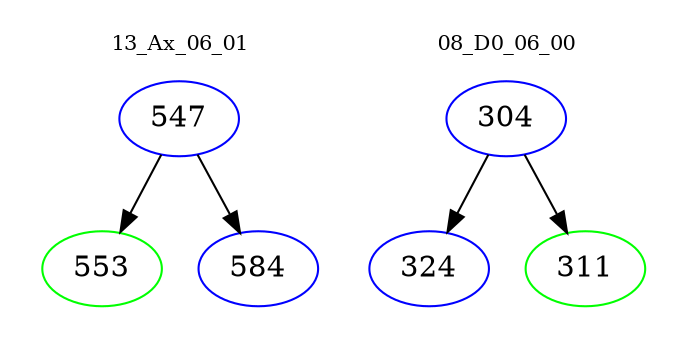 digraph{
subgraph cluster_0 {
color = white
label = "13_Ax_06_01";
fontsize=10;
T0_547 [label="547", color="blue"]
T0_547 -> T0_553 [color="black"]
T0_553 [label="553", color="green"]
T0_547 -> T0_584 [color="black"]
T0_584 [label="584", color="blue"]
}
subgraph cluster_1 {
color = white
label = "08_D0_06_00";
fontsize=10;
T1_304 [label="304", color="blue"]
T1_304 -> T1_324 [color="black"]
T1_324 [label="324", color="blue"]
T1_304 -> T1_311 [color="black"]
T1_311 [label="311", color="green"]
}
}
